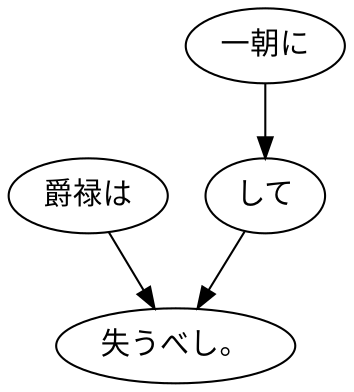 digraph graph5791 {
	node0 [label="爵禄は"];
	node1 [label="一朝に"];
	node2 [label="して"];
	node3 [label="失うべし。"];
	node0 -> node3;
	node1 -> node2;
	node2 -> node3;
}
